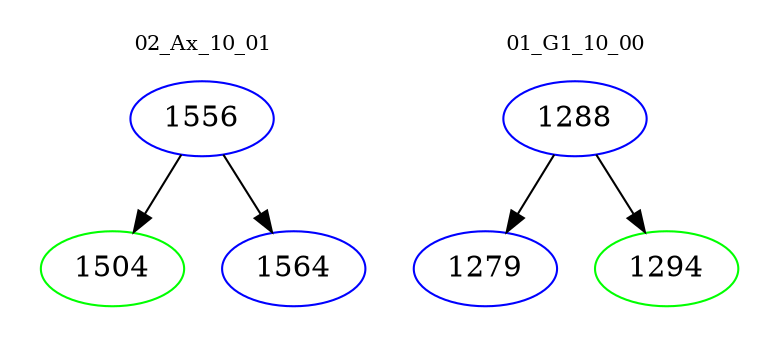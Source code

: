 digraph{
subgraph cluster_0 {
color = white
label = "02_Ax_10_01";
fontsize=10;
T0_1556 [label="1556", color="blue"]
T0_1556 -> T0_1504 [color="black"]
T0_1504 [label="1504", color="green"]
T0_1556 -> T0_1564 [color="black"]
T0_1564 [label="1564", color="blue"]
}
subgraph cluster_1 {
color = white
label = "01_G1_10_00";
fontsize=10;
T1_1288 [label="1288", color="blue"]
T1_1288 -> T1_1279 [color="black"]
T1_1279 [label="1279", color="blue"]
T1_1288 -> T1_1294 [color="black"]
T1_1294 [label="1294", color="green"]
}
}
